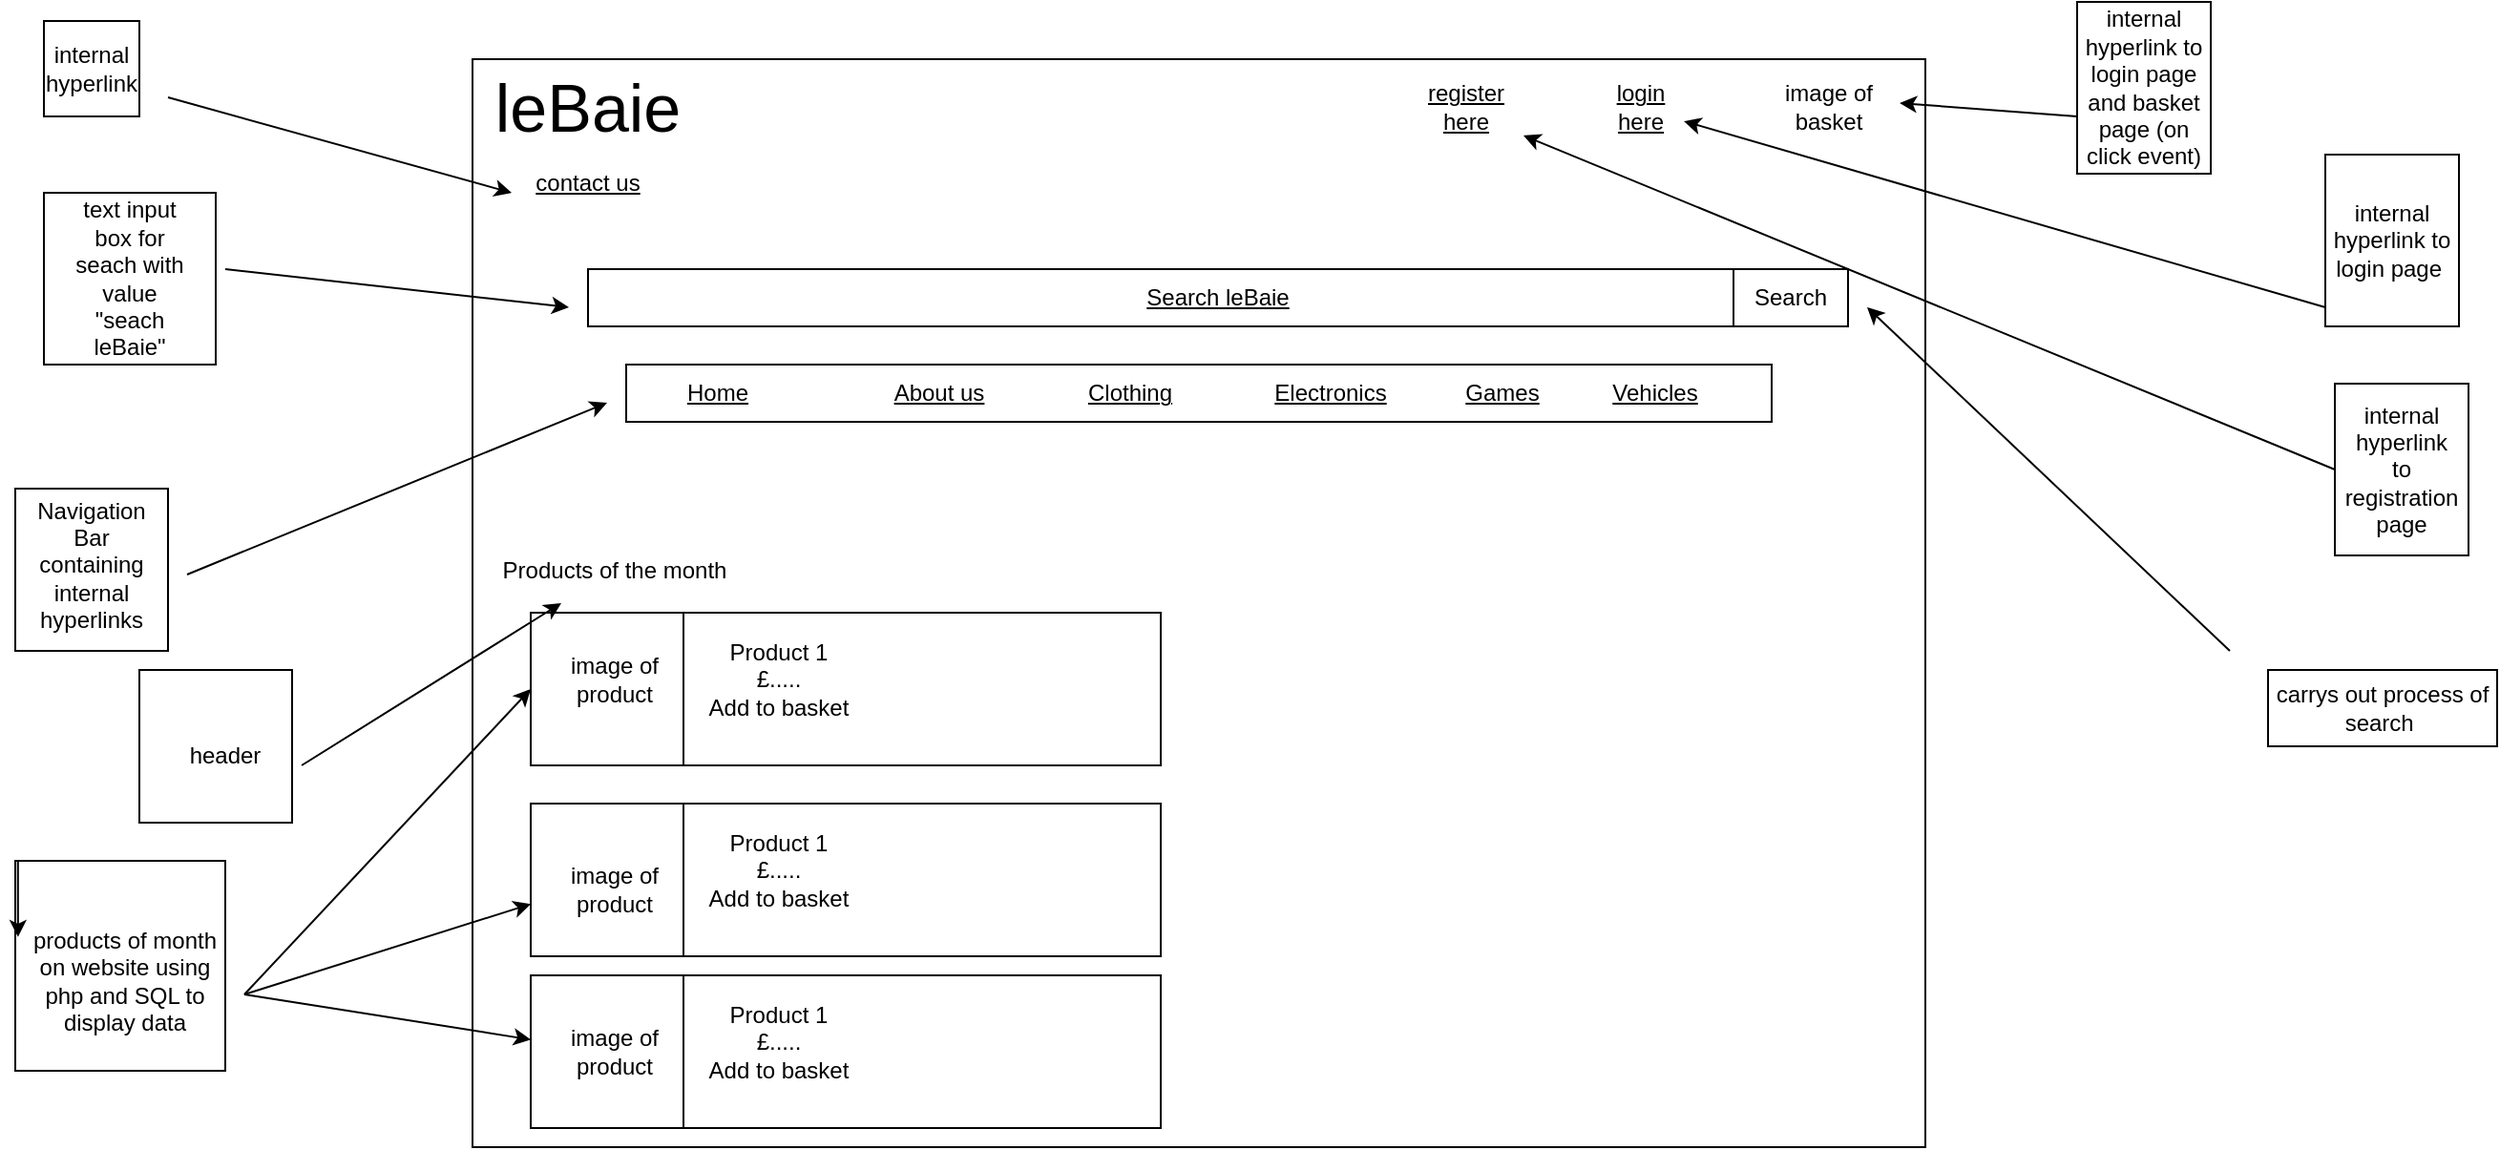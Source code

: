 <mxfile version="22.0.3" type="device">
  <diagram name="Page-1" id="JkfT9RKfgHuxpyh926PV">
    <mxGraphModel dx="2058" dy="820" grid="1" gridSize="10" guides="1" tooltips="1" connect="1" arrows="1" fold="1" page="0" pageScale="1" pageWidth="827" pageHeight="1169" math="0" shadow="0">
      <root>
        <mxCell id="0" />
        <mxCell id="1" parent="0" />
        <mxCell id="4VEbhUlDMJRO4Gm8L6ZE-5" value="" style="rounded=0;whiteSpace=wrap;html=1;fillColor=none;fontStyle=4" parent="1" vertex="1">
          <mxGeometry x="39.5" y="60" width="761" height="570" as="geometry" />
        </mxCell>
        <mxCell id="mb0PiJhnQ94z6wS-6Fjl-5" value="" style="rounded=0;whiteSpace=wrap;html=1;" vertex="1" parent="1">
          <mxGeometry x="150" y="350" width="250" height="80" as="geometry" />
        </mxCell>
        <mxCell id="4VEbhUlDMJRO4Gm8L6ZE-41" value="" style="rounded=0;whiteSpace=wrap;html=1;fillColor=none;" parent="1" vertex="1">
          <mxGeometry x="-200" y="285" width="80" height="85" as="geometry" />
        </mxCell>
        <mxCell id="4VEbhUlDMJRO4Gm8L6ZE-42" value="" style="whiteSpace=wrap;html=1;aspect=fixed;fillColor=none;" parent="1" vertex="1">
          <mxGeometry x="-200" y="480" width="110" height="110" as="geometry" />
        </mxCell>
        <mxCell id="4VEbhUlDMJRO4Gm8L6ZE-17" value="" style="rounded=0;whiteSpace=wrap;html=1;fillColor=none;" parent="1" vertex="1">
          <mxGeometry x="120" y="220" width="600" height="30" as="geometry" />
        </mxCell>
        <mxCell id="4VEbhUlDMJRO4Gm8L6ZE-2" value="" style="whiteSpace=wrap;html=1;aspect=fixed;fillColor=none;" parent="1" vertex="1">
          <mxGeometry x="-185" y="40" width="50" height="50" as="geometry" />
        </mxCell>
        <mxCell id="4VEbhUlDMJRO4Gm8L6ZE-3" value="" style="whiteSpace=wrap;html=1;aspect=fixed;fillColor=none;" parent="1" vertex="1">
          <mxGeometry x="-185" y="130" width="90" height="90" as="geometry" />
        </mxCell>
        <mxCell id="4VEbhUlDMJRO4Gm8L6ZE-4" value="" style="endArrow=none;html=1;rounded=0;" parent="1" edge="1">
          <mxGeometry width="50" height="50" relative="1" as="geometry">
            <mxPoint x="170" y="565" as="sourcePoint" />
            <mxPoint x="170" y="565" as="targetPoint" />
          </mxGeometry>
        </mxCell>
        <mxCell id="4VEbhUlDMJRO4Gm8L6ZE-6" value="Search leBaie" style="rounded=0;whiteSpace=wrap;html=1;fontStyle=4" parent="1" vertex="1">
          <mxGeometry x="100" y="170" width="660" height="30" as="geometry" />
        </mxCell>
        <mxCell id="4VEbhUlDMJRO4Gm8L6ZE-7" value="&lt;font style=&quot;font-size: 35px;&quot;&gt;leBaie&lt;/font&gt;" style="text;html=1;strokeColor=none;fillColor=none;align=center;verticalAlign=middle;whiteSpace=wrap;rounded=0;fontStyle=0" parent="1" vertex="1">
          <mxGeometry x="70" y="80" width="60" height="10" as="geometry" />
        </mxCell>
        <mxCell id="4VEbhUlDMJRO4Gm8L6ZE-10" value="&lt;span&gt;Home &lt;/span&gt;" style="text;html=1;strokeColor=none;fillColor=none;align=center;verticalAlign=middle;whiteSpace=wrap;rounded=0;fontStyle=4" parent="1" vertex="1">
          <mxGeometry x="138" y="220" width="60" height="30" as="geometry" />
        </mxCell>
        <mxCell id="4VEbhUlDMJRO4Gm8L6ZE-11" value="Electronics " style="text;html=1;strokeColor=none;fillColor=none;align=center;verticalAlign=middle;whiteSpace=wrap;rounded=0;fontStyle=4" parent="1" vertex="1">
          <mxGeometry x="459" y="220" width="60" height="30" as="geometry" />
        </mxCell>
        <mxCell id="4VEbhUlDMJRO4Gm8L6ZE-12" value="Clothing" style="text;html=1;strokeColor=none;fillColor=none;align=center;verticalAlign=middle;whiteSpace=wrap;rounded=0;fontStyle=4" parent="1" vertex="1">
          <mxGeometry x="354" y="220" width="60" height="30" as="geometry" />
        </mxCell>
        <mxCell id="4VEbhUlDMJRO4Gm8L6ZE-13" value="Vehicles" style="text;html=1;strokeColor=none;fillColor=none;align=center;verticalAlign=middle;whiteSpace=wrap;rounded=0;fontStyle=4" parent="1" vertex="1">
          <mxGeometry x="629" y="220" width="60" height="30" as="geometry" />
        </mxCell>
        <mxCell id="4VEbhUlDMJRO4Gm8L6ZE-14" value="About us" style="text;html=1;strokeColor=none;fillColor=none;align=center;verticalAlign=middle;whiteSpace=wrap;rounded=0;fontStyle=4" parent="1" vertex="1">
          <mxGeometry x="254" y="220" width="60" height="30" as="geometry" />
        </mxCell>
        <mxCell id="4VEbhUlDMJRO4Gm8L6ZE-15" value="Games" style="text;html=1;strokeColor=none;fillColor=none;align=center;verticalAlign=middle;whiteSpace=wrap;rounded=0;fontStyle=4" parent="1" vertex="1">
          <mxGeometry x="549" y="220" width="60" height="30" as="geometry" />
        </mxCell>
        <mxCell id="4VEbhUlDMJRO4Gm8L6ZE-16" value="&lt;span&gt;contact us&lt;br&gt;&lt;/span&gt;" style="text;html=1;strokeColor=none;fillColor=none;align=center;verticalAlign=middle;whiteSpace=wrap;rounded=0;fontStyle=4" parent="1" vertex="1">
          <mxGeometry x="70" y="110" width="60" height="30" as="geometry" />
        </mxCell>
        <mxCell id="4VEbhUlDMJRO4Gm8L6ZE-18" value="Products of the month" style="text;html=1;strokeColor=none;fillColor=none;align=center;verticalAlign=middle;whiteSpace=wrap;rounded=0;" parent="1" vertex="1">
          <mxGeometry x="-26" y="310" width="280" height="35" as="geometry" />
        </mxCell>
        <mxCell id="4VEbhUlDMJRO4Gm8L6ZE-19" value="" style="whiteSpace=wrap;html=1;aspect=fixed;" parent="1" vertex="1">
          <mxGeometry x="70" y="350" width="80" height="80" as="geometry" />
        </mxCell>
        <mxCell id="4VEbhUlDMJRO4Gm8L6ZE-22" value="Product 1&lt;br&gt;£.....&lt;br&gt;Add to basket" style="text;html=1;strokeColor=none;fillColor=none;align=center;verticalAlign=middle;whiteSpace=wrap;rounded=0;" parent="1" vertex="1">
          <mxGeometry x="150" y="370" width="100" height="30" as="geometry" />
        </mxCell>
        <mxCell id="4VEbhUlDMJRO4Gm8L6ZE-26" value="Navigation Bar containing internal hyperlinks" style="text;html=1;strokeColor=none;fillColor=none;align=center;verticalAlign=middle;whiteSpace=wrap;rounded=0;" parent="1" vertex="1">
          <mxGeometry x="-190" y="310" width="60" height="30" as="geometry" />
        </mxCell>
        <mxCell id="4VEbhUlDMJRO4Gm8L6ZE-27" value="&amp;nbsp;products of month&amp;nbsp; on website using php and SQL to display data" style="text;html=1;strokeColor=none;fillColor=none;align=center;verticalAlign=middle;whiteSpace=wrap;rounded=0;" parent="1" vertex="1">
          <mxGeometry x="-195" y="480" width="105" height="125" as="geometry" />
        </mxCell>
        <mxCell id="4VEbhUlDMJRO4Gm8L6ZE-28" value="internal hyperlink " style="text;html=1;fillColor=none;align=center;verticalAlign=middle;whiteSpace=wrap;rounded=0;" parent="1" vertex="1">
          <mxGeometry x="-190" y="50" width="60" height="30" as="geometry" />
        </mxCell>
        <mxCell id="4VEbhUlDMJRO4Gm8L6ZE-29" value="" style="endArrow=classic;html=1;rounded=0;" parent="1" edge="1">
          <mxGeometry width="50" height="50" relative="1" as="geometry">
            <mxPoint x="-110" y="330" as="sourcePoint" />
            <mxPoint x="110" y="240" as="targetPoint" />
          </mxGeometry>
        </mxCell>
        <mxCell id="4VEbhUlDMJRO4Gm8L6ZE-30" value="" style="endArrow=classic;html=1;rounded=0;" parent="1" edge="1">
          <mxGeometry width="50" height="50" relative="1" as="geometry">
            <mxPoint x="-80" y="550" as="sourcePoint" />
            <mxPoint x="70" y="502.632" as="targetPoint" />
          </mxGeometry>
        </mxCell>
        <mxCell id="4VEbhUlDMJRO4Gm8L6ZE-31" value="" style="endArrow=classic;html=1;rounded=0;" parent="1" edge="1">
          <mxGeometry width="50" height="50" relative="1" as="geometry">
            <mxPoint x="-120" y="80" as="sourcePoint" />
            <mxPoint x="60" y="130" as="targetPoint" />
          </mxGeometry>
        </mxCell>
        <mxCell id="4VEbhUlDMJRO4Gm8L6ZE-34" value="" style="endArrow=classic;html=1;rounded=0;" parent="1" edge="1">
          <mxGeometry width="50" height="50" relative="1" as="geometry">
            <mxPoint x="-80" y="550" as="sourcePoint" />
            <mxPoint x="70" y="573.684" as="targetPoint" />
          </mxGeometry>
        </mxCell>
        <mxCell id="4VEbhUlDMJRO4Gm8L6ZE-35" value="" style="endArrow=classic;html=1;rounded=0;entryX=0;entryY=0.5;entryDx=0;entryDy=0;" parent="1" edge="1" target="4VEbhUlDMJRO4Gm8L6ZE-19">
          <mxGeometry width="50" height="50" relative="1" as="geometry">
            <mxPoint x="-80" y="550" as="sourcePoint" />
            <mxPoint x="370" y="450" as="targetPoint" />
          </mxGeometry>
        </mxCell>
        <mxCell id="4VEbhUlDMJRO4Gm8L6ZE-38" value="" style="endArrow=classic;html=1;rounded=0;" parent="1" edge="1">
          <mxGeometry width="50" height="50" relative="1" as="geometry">
            <mxPoint x="-90" y="170" as="sourcePoint" />
            <mxPoint x="90" y="190" as="targetPoint" />
          </mxGeometry>
        </mxCell>
        <mxCell id="4VEbhUlDMJRO4Gm8L6ZE-39" value="text input box for seach with value &quot;seach leBaie&quot; " style="text;html=1;strokeColor=none;fillColor=none;align=center;verticalAlign=middle;whiteSpace=wrap;rounded=0;" parent="1" vertex="1">
          <mxGeometry x="-170" y="160" width="60" height="30" as="geometry" />
        </mxCell>
        <mxCell id="4VEbhUlDMJRO4Gm8L6ZE-40" value="Search" style="rounded=0;whiteSpace=wrap;html=1;" parent="1" vertex="1">
          <mxGeometry x="700" y="170" width="60" height="30" as="geometry" />
        </mxCell>
        <mxCell id="4VEbhUlDMJRO4Gm8L6ZE-44" value="" style="endArrow=classic;html=1;rounded=0;" parent="1" edge="1">
          <mxGeometry width="50" height="50" relative="1" as="geometry">
            <mxPoint x="960" y="370" as="sourcePoint" />
            <mxPoint x="770" y="190" as="targetPoint" />
          </mxGeometry>
        </mxCell>
        <mxCell id="4VEbhUlDMJRO4Gm8L6ZE-45" value="carrys out process of search&amp;nbsp;" style="rounded=0;whiteSpace=wrap;html=1;fillColor=none;" parent="1" vertex="1">
          <mxGeometry x="980" y="380" width="120" height="40" as="geometry" />
        </mxCell>
        <mxCell id="11p3OY9oefZGoz1Tx2Pn-1" value="&lt;u&gt;register here&lt;/u&gt;" style="text;html=1;strokeColor=none;fillColor=none;align=center;verticalAlign=middle;whiteSpace=wrap;rounded=0;" parent="1" vertex="1">
          <mxGeometry x="530" y="70" width="60" height="30" as="geometry" />
        </mxCell>
        <mxCell id="YW7AkBbL4cxExTKdrcMS-1" value="&lt;u&gt;login here&lt;/u&gt;" style="text;html=1;strokeColor=none;fillColor=none;align=center;verticalAlign=middle;whiteSpace=wrap;rounded=0;" parent="1" vertex="1">
          <mxGeometry x="629" y="70" width="45" height="30" as="geometry" />
        </mxCell>
        <mxCell id="YW7AkBbL4cxExTKdrcMS-4" value="" style="endArrow=classic;html=1;rounded=0;exitX=0;exitY=0.5;exitDx=0;exitDy=0;entryX=1;entryY=1;entryDx=0;entryDy=0;" parent="1" source="YW7AkBbL4cxExTKdrcMS-6" edge="1" target="11p3OY9oefZGoz1Tx2Pn-1">
          <mxGeometry width="50" height="50" relative="1" as="geometry">
            <mxPoint x="1000" y="270" as="sourcePoint" />
            <mxPoint x="620" y="100" as="targetPoint" />
          </mxGeometry>
        </mxCell>
        <mxCell id="YW7AkBbL4cxExTKdrcMS-5" value="internal hyperlink to registration page" style="text;html=1;strokeColor=none;fillColor=none;align=center;verticalAlign=middle;whiteSpace=wrap;rounded=0;" parent="1" vertex="1">
          <mxGeometry x="1020" y="260" width="60" height="30" as="geometry" />
        </mxCell>
        <mxCell id="YW7AkBbL4cxExTKdrcMS-6" value="" style="rounded=0;whiteSpace=wrap;html=1;fillColor=none;" parent="1" vertex="1">
          <mxGeometry x="1015" y="230" width="70" height="90" as="geometry" />
        </mxCell>
        <mxCell id="YW7AkBbL4cxExTKdrcMS-7" value="internal hyperlink to login page&amp;nbsp;" style="rounded=0;whiteSpace=wrap;html=1;fillColor=none;" parent="1" vertex="1">
          <mxGeometry x="1010" y="110" width="70" height="90" as="geometry" />
        </mxCell>
        <mxCell id="YW7AkBbL4cxExTKdrcMS-8" value="" style="endArrow=classic;html=1;rounded=0;entryX=1;entryY=0.75;entryDx=0;entryDy=0;" parent="1" target="YW7AkBbL4cxExTKdrcMS-1" edge="1">
          <mxGeometry width="50" height="50" relative="1" as="geometry">
            <mxPoint x="1010" y="190" as="sourcePoint" />
            <mxPoint x="1060" y="140" as="targetPoint" />
          </mxGeometry>
        </mxCell>
        <mxCell id="YW7AkBbL4cxExTKdrcMS-19" value="" style="endArrow=none;html=1;rounded=0;" parent="1" edge="1">
          <mxGeometry width="50" height="50" relative="1" as="geometry">
            <mxPoint x="1080" y="530" as="sourcePoint" />
            <mxPoint x="1080" y="530" as="targetPoint" />
          </mxGeometry>
        </mxCell>
        <mxCell id="mb0PiJhnQ94z6wS-6Fjl-3" style="edgeStyle=orthogonalEdgeStyle;rounded=0;orthogonalLoop=1;jettySize=auto;html=1;exitX=0;exitY=0;exitDx=0;exitDy=0;entryX=0.013;entryY=0.363;entryDx=0;entryDy=0;entryPerimeter=0;" edge="1" parent="1" source="4VEbhUlDMJRO4Gm8L6ZE-42" target="4VEbhUlDMJRO4Gm8L6ZE-42">
          <mxGeometry relative="1" as="geometry" />
        </mxCell>
        <mxCell id="mb0PiJhnQ94z6wS-6Fjl-6" value="" style="rounded=0;whiteSpace=wrap;html=1;" vertex="1" parent="1">
          <mxGeometry x="150" y="450" width="250" height="80" as="geometry" />
        </mxCell>
        <mxCell id="mb0PiJhnQ94z6wS-6Fjl-7" value="" style="whiteSpace=wrap;html=1;aspect=fixed;" vertex="1" parent="1">
          <mxGeometry x="70" y="450" width="80" height="80" as="geometry" />
        </mxCell>
        <mxCell id="mb0PiJhnQ94z6wS-6Fjl-8" value="Product 1&lt;br&gt;£.....&lt;br&gt;Add to basket" style="text;html=1;strokeColor=none;fillColor=none;align=center;verticalAlign=middle;whiteSpace=wrap;rounded=0;" vertex="1" parent="1">
          <mxGeometry x="150" y="470" width="100" height="30" as="geometry" />
        </mxCell>
        <mxCell id="mb0PiJhnQ94z6wS-6Fjl-9" value="" style="rounded=0;whiteSpace=wrap;html=1;" vertex="1" parent="1">
          <mxGeometry x="150" y="540" width="250" height="80" as="geometry" />
        </mxCell>
        <mxCell id="mb0PiJhnQ94z6wS-6Fjl-10" value="" style="whiteSpace=wrap;html=1;aspect=fixed;" vertex="1" parent="1">
          <mxGeometry x="70" y="540" width="80" height="80" as="geometry" />
        </mxCell>
        <mxCell id="mb0PiJhnQ94z6wS-6Fjl-11" value="Product 1&lt;br&gt;£.....&lt;br&gt;Add to basket" style="text;html=1;strokeColor=none;fillColor=none;align=center;verticalAlign=middle;whiteSpace=wrap;rounded=0;" vertex="1" parent="1">
          <mxGeometry x="150" y="560" width="100" height="30" as="geometry" />
        </mxCell>
        <mxCell id="mb0PiJhnQ94z6wS-6Fjl-12" value="image of product" style="text;html=1;strokeColor=none;fillColor=none;align=center;verticalAlign=middle;whiteSpace=wrap;rounded=0;" vertex="1" parent="1">
          <mxGeometry x="84" y="370" width="60" height="30" as="geometry" />
        </mxCell>
        <mxCell id="mb0PiJhnQ94z6wS-6Fjl-16" value="image of product" style="text;html=1;strokeColor=none;fillColor=none;align=center;verticalAlign=middle;whiteSpace=wrap;rounded=0;" vertex="1" parent="1">
          <mxGeometry x="84" y="480" width="60" height="30" as="geometry" />
        </mxCell>
        <mxCell id="mb0PiJhnQ94z6wS-6Fjl-17" value="image of product" style="text;html=1;strokeColor=none;fillColor=none;align=center;verticalAlign=middle;whiteSpace=wrap;rounded=0;" vertex="1" parent="1">
          <mxGeometry x="84" y="565" width="60" height="30" as="geometry" />
        </mxCell>
        <mxCell id="mb0PiJhnQ94z6wS-6Fjl-18" value="image of basket" style="text;html=1;strokeColor=none;fillColor=none;align=center;verticalAlign=middle;whiteSpace=wrap;rounded=0;" vertex="1" parent="1">
          <mxGeometry x="720" y="70" width="60" height="30" as="geometry" />
        </mxCell>
        <mxCell id="mb0PiJhnQ94z6wS-6Fjl-19" value="internal hyperlink to login page and basket page (on click event)" style="rounded=0;whiteSpace=wrap;html=1;fillColor=none;" vertex="1" parent="1">
          <mxGeometry x="880" y="30" width="70" height="90" as="geometry" />
        </mxCell>
        <mxCell id="mb0PiJhnQ94z6wS-6Fjl-20" value="" style="endArrow=classic;html=1;rounded=0;entryX=1.117;entryY=0.433;entryDx=0;entryDy=0;entryPerimeter=0;" edge="1" parent="1" target="mb0PiJhnQ94z6wS-6Fjl-18">
          <mxGeometry width="50" height="50" relative="1" as="geometry">
            <mxPoint x="880" y="90" as="sourcePoint" />
            <mxPoint x="930" y="40" as="targetPoint" />
          </mxGeometry>
        </mxCell>
        <mxCell id="mb0PiJhnQ94z6wS-6Fjl-21" value="" style="whiteSpace=wrap;html=1;aspect=fixed;" vertex="1" parent="1">
          <mxGeometry x="-135" y="380" width="80" height="80" as="geometry" />
        </mxCell>
        <mxCell id="mb0PiJhnQ94z6wS-6Fjl-22" value="header" style="text;html=1;strokeColor=none;fillColor=none;align=center;verticalAlign=middle;whiteSpace=wrap;rounded=0;" vertex="1" parent="1">
          <mxGeometry x="-120" y="410" width="60" height="30" as="geometry" />
        </mxCell>
        <mxCell id="mb0PiJhnQ94z6wS-6Fjl-23" value="" style="endArrow=classic;html=1;rounded=0;" edge="1" parent="1" target="4VEbhUlDMJRO4Gm8L6ZE-18">
          <mxGeometry width="50" height="50" relative="1" as="geometry">
            <mxPoint x="-50" y="430" as="sourcePoint" />
            <mxPoint y="380" as="targetPoint" />
          </mxGeometry>
        </mxCell>
      </root>
    </mxGraphModel>
  </diagram>
</mxfile>

